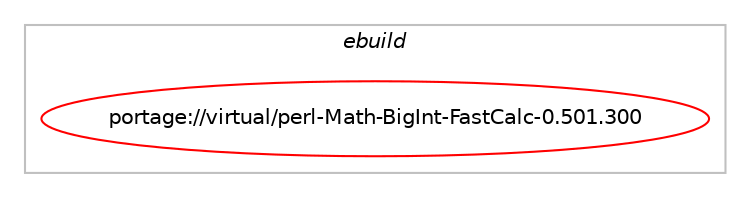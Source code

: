digraph prolog {

# *************
# Graph options
# *************

newrank=true;
concentrate=true;
compound=true;
graph [rankdir=LR,fontname=Helvetica,fontsize=10,ranksep=1.5];#, ranksep=2.5, nodesep=0.2];
edge  [arrowhead=vee];
node  [fontname=Helvetica,fontsize=10];

# **********
# The ebuild
# **********

subgraph cluster_leftcol {
color=gray;
label=<<i>ebuild</i>>;
id [label="portage://virtual/perl-Math-BigInt-FastCalc-0.501.300", color=red, width=4, href="../virtual/perl-Math-BigInt-FastCalc-0.501.300.svg"];
}

# ****************
# The dependencies
# ****************

subgraph cluster_midcol {
color=gray;
label=<<i>dependencies</i>>;
subgraph cluster_compile {
fillcolor="#eeeeee";
style=filled;
label=<<i>compile</i>>;
}
subgraph cluster_compileandrun {
fillcolor="#eeeeee";
style=filled;
label=<<i>compile and run</i>>;
}
subgraph cluster_run {
fillcolor="#eeeeee";
style=filled;
label=<<i>run</i>>;
# *** BEGIN UNKNOWN DEPENDENCY TYPE (TODO) ***
# id -> equal(any_of_group([package_dependency(portage://virtual/perl-Math-BigInt-FastCalc-0.501.300,run,no,dev-lang,perl,equal,[5.38*,,,5.38*],[],[]),package_dependency(portage://virtual/perl-Math-BigInt-FastCalc-0.501.300,run,no,perl-core,Math-BigInt-FastCalc,tilde,[0.501.300,,,0.501.300],[],[])]))
# *** END UNKNOWN DEPENDENCY TYPE (TODO) ***

# *** BEGIN UNKNOWN DEPENDENCY TYPE (TODO) ***
# id -> equal(package_dependency(portage://virtual/perl-Math-BigInt-FastCalc-0.501.300,run,no,dev-lang,perl,none,[,,],any_same_slot,[]))
# *** END UNKNOWN DEPENDENCY TYPE (TODO) ***

# *** BEGIN UNKNOWN DEPENDENCY TYPE (TODO) ***
# id -> equal(package_dependency(portage://virtual/perl-Math-BigInt-FastCalc-0.501.300,run,weak,perl-core,Math-BigInt-FastCalc,greater,[0.501.300,,-r999,0.501.300-r999],[],[]))
# *** END UNKNOWN DEPENDENCY TYPE (TODO) ***

# *** BEGIN UNKNOWN DEPENDENCY TYPE (TODO) ***
# id -> equal(package_dependency(portage://virtual/perl-Math-BigInt-FastCalc-0.501.300,run,weak,perl-core,Math-BigInt-FastCalc,smaller,[0.501.300,,,0.501.300],[],[]))
# *** END UNKNOWN DEPENDENCY TYPE (TODO) ***

}
}

# **************
# The candidates
# **************

subgraph cluster_choices {
rank=same;
color=gray;
label=<<i>candidates</i>>;

}

}
